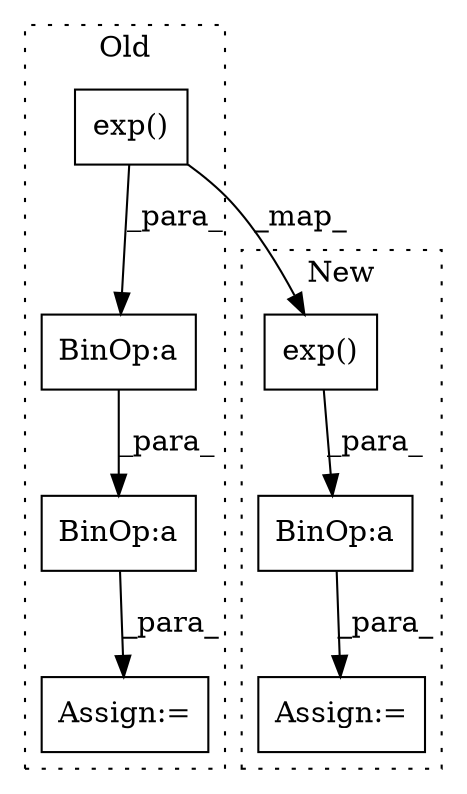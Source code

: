 digraph G {
subgraph cluster0 {
1 [label="exp()" a="75" s="9460,9569" l="10,1" shape="box"];
4 [label="BinOp:a" a="82" s="10238" l="3" shape="box"];
6 [label="BinOp:a" a="82" s="11040" l="3" shape="box"];
7 [label="Assign:=" a="68" s="11031" l="3" shape="box"];
label = "Old";
style="dotted";
}
subgraph cluster1 {
2 [label="exp()" a="75" s="9926,10046" l="10,1" shape="box"];
3 [label="BinOp:a" a="82" s="11717" l="3" shape="box"];
5 [label="Assign:=" a="68" s="11649" l="28" shape="box"];
label = "New";
style="dotted";
}
1 -> 2 [label="_map_"];
1 -> 4 [label="_para_"];
2 -> 3 [label="_para_"];
3 -> 5 [label="_para_"];
4 -> 6 [label="_para_"];
6 -> 7 [label="_para_"];
}